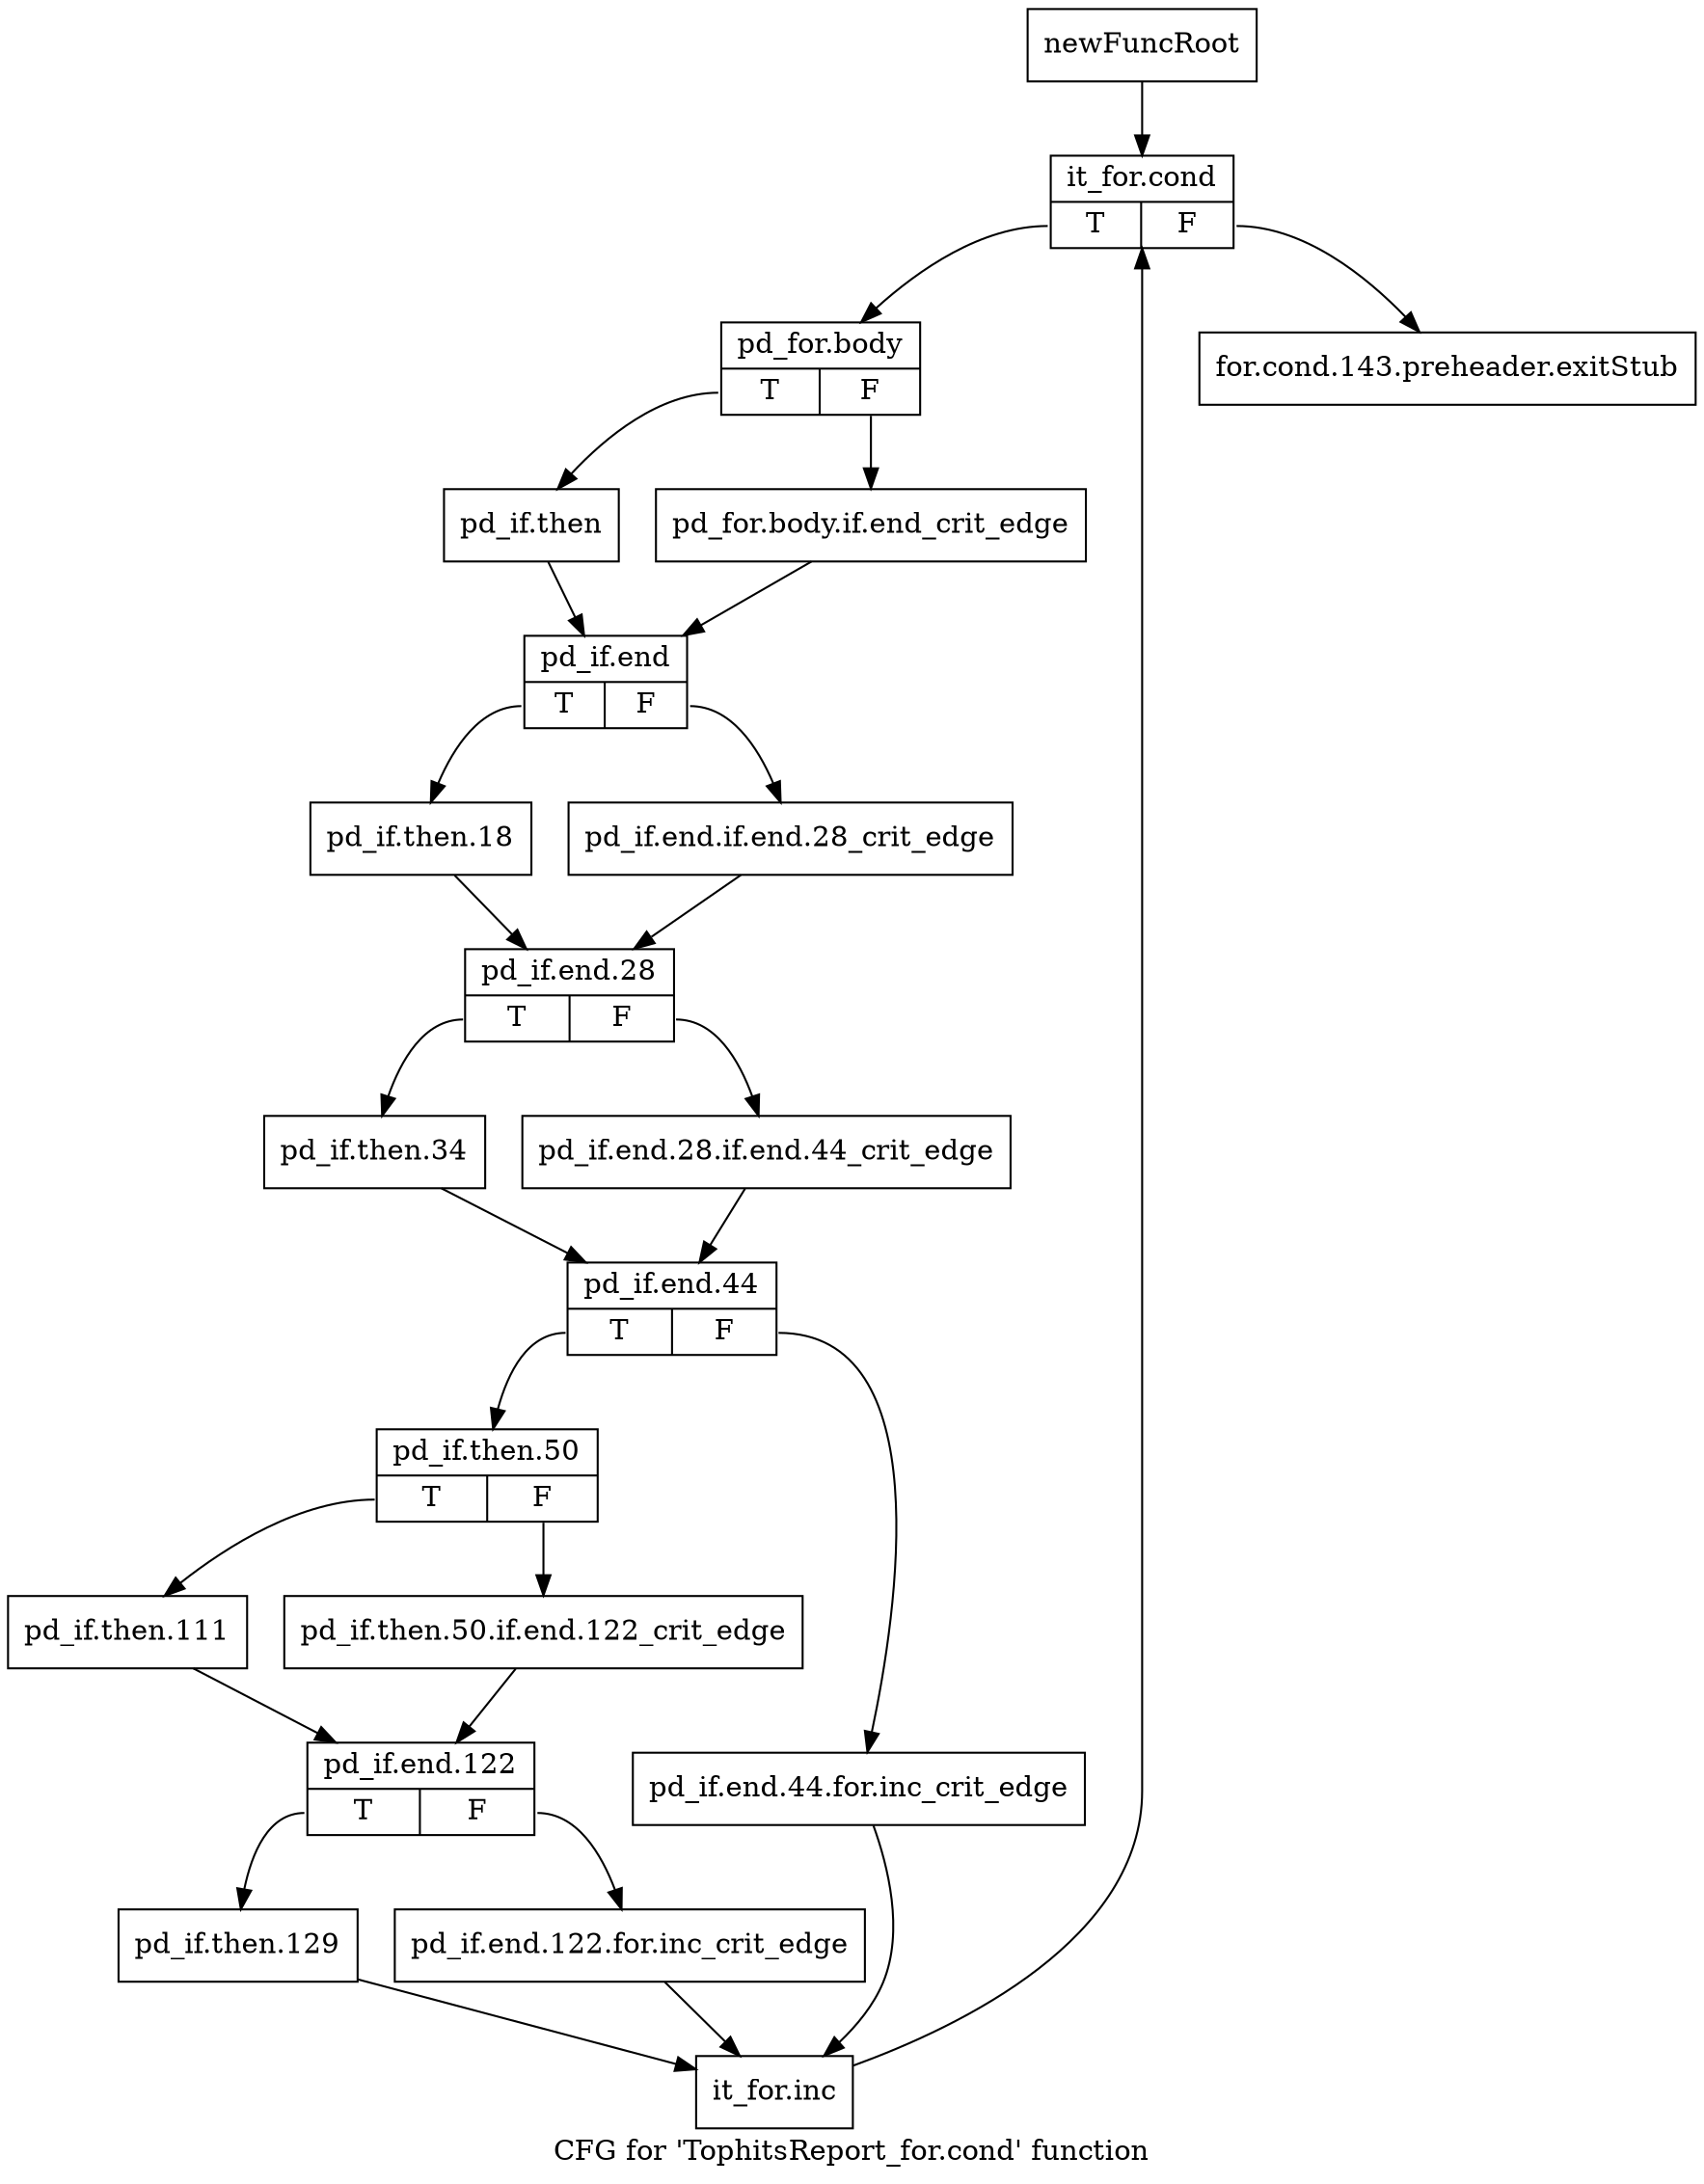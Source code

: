 digraph "CFG for 'TophitsReport_for.cond' function" {
	label="CFG for 'TophitsReport_for.cond' function";

	Node0x323ef60 [shape=record,label="{newFuncRoot}"];
	Node0x323ef60 -> Node0x323f000;
	Node0x323efb0 [shape=record,label="{for.cond.143.preheader.exitStub}"];
	Node0x323f000 [shape=record,label="{it_for.cond|{<s0>T|<s1>F}}"];
	Node0x323f000:s0 -> Node0x323f050;
	Node0x323f000:s1 -> Node0x323efb0;
	Node0x323f050 [shape=record,label="{pd_for.body|{<s0>T|<s1>F}}"];
	Node0x323f050:s0 -> Node0x323f0f0;
	Node0x323f050:s1 -> Node0x323f0a0;
	Node0x323f0a0 [shape=record,label="{pd_for.body.if.end_crit_edge}"];
	Node0x323f0a0 -> Node0x323f140;
	Node0x323f0f0 [shape=record,label="{pd_if.then}"];
	Node0x323f0f0 -> Node0x323f140;
	Node0x323f140 [shape=record,label="{pd_if.end|{<s0>T|<s1>F}}"];
	Node0x323f140:s0 -> Node0x323f1e0;
	Node0x323f140:s1 -> Node0x323f190;
	Node0x323f190 [shape=record,label="{pd_if.end.if.end.28_crit_edge}"];
	Node0x323f190 -> Node0x323f230;
	Node0x323f1e0 [shape=record,label="{pd_if.then.18}"];
	Node0x323f1e0 -> Node0x323f230;
	Node0x323f230 [shape=record,label="{pd_if.end.28|{<s0>T|<s1>F}}"];
	Node0x323f230:s0 -> Node0x323f2d0;
	Node0x323f230:s1 -> Node0x323f280;
	Node0x323f280 [shape=record,label="{pd_if.end.28.if.end.44_crit_edge}"];
	Node0x323f280 -> Node0x323f320;
	Node0x323f2d0 [shape=record,label="{pd_if.then.34}"];
	Node0x323f2d0 -> Node0x323f320;
	Node0x323f320 [shape=record,label="{pd_if.end.44|{<s0>T|<s1>F}}"];
	Node0x323f320:s0 -> Node0x323f3c0;
	Node0x323f320:s1 -> Node0x323f370;
	Node0x323f370 [shape=record,label="{pd_if.end.44.for.inc_crit_edge}"];
	Node0x323f370 -> Node0x323f5a0;
	Node0x323f3c0 [shape=record,label="{pd_if.then.50|{<s0>T|<s1>F}}"];
	Node0x323f3c0:s0 -> Node0x323f460;
	Node0x323f3c0:s1 -> Node0x323f410;
	Node0x323f410 [shape=record,label="{pd_if.then.50.if.end.122_crit_edge}"];
	Node0x323f410 -> Node0x323f4b0;
	Node0x323f460 [shape=record,label="{pd_if.then.111}"];
	Node0x323f460 -> Node0x323f4b0;
	Node0x323f4b0 [shape=record,label="{pd_if.end.122|{<s0>T|<s1>F}}"];
	Node0x323f4b0:s0 -> Node0x323f550;
	Node0x323f4b0:s1 -> Node0x323f500;
	Node0x323f500 [shape=record,label="{pd_if.end.122.for.inc_crit_edge}"];
	Node0x323f500 -> Node0x323f5a0;
	Node0x323f550 [shape=record,label="{pd_if.then.129}"];
	Node0x323f550 -> Node0x323f5a0;
	Node0x323f5a0 [shape=record,label="{it_for.inc}"];
	Node0x323f5a0 -> Node0x323f000;
}
